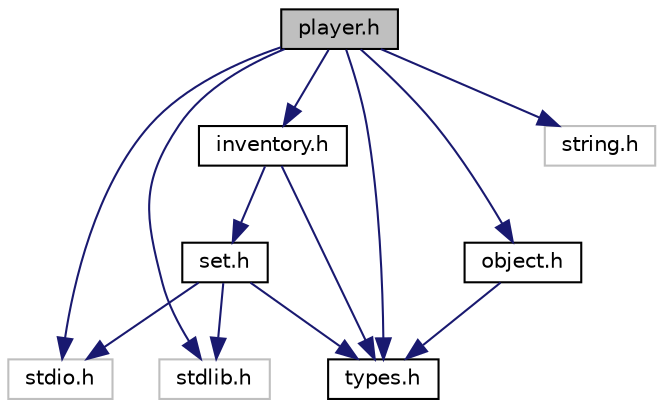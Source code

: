 digraph "player.h"
{
  edge [fontname="Helvetica",fontsize="10",labelfontname="Helvetica",labelfontsize="10"];
  node [fontname="Helvetica",fontsize="10",shape=record];
  Node0 [label="player.h",height=0.2,width=0.4,color="black", fillcolor="grey75", style="filled", fontcolor="black"];
  Node0 -> Node1 [color="midnightblue",fontsize="10",style="solid"];
  Node1 [label="stdio.h",height=0.2,width=0.4,color="grey75", fillcolor="white", style="filled"];
  Node0 -> Node2 [color="midnightblue",fontsize="10",style="solid"];
  Node2 [label="stdlib.h",height=0.2,width=0.4,color="grey75", fillcolor="white", style="filled"];
  Node0 -> Node3 [color="midnightblue",fontsize="10",style="solid"];
  Node3 [label="string.h",height=0.2,width=0.4,color="grey75", fillcolor="white", style="filled"];
  Node0 -> Node4 [color="midnightblue",fontsize="10",style="solid"];
  Node4 [label="types.h",height=0.2,width=0.4,color="black", fillcolor="white", style="filled",URL="$types_8h.html",tooltip="It defines common types. "];
  Node0 -> Node5 [color="midnightblue",fontsize="10",style="solid"];
  Node5 [label="inventory.h",height=0.2,width=0.4,color="black", fillcolor="white", style="filled",URL="$inventory_8h_source.html"];
  Node5 -> Node4 [color="midnightblue",fontsize="10",style="solid"];
  Node5 -> Node6 [color="midnightblue",fontsize="10",style="solid"];
  Node6 [label="set.h",height=0.2,width=0.4,color="black", fillcolor="white", style="filled",URL="$set_8h_source.html"];
  Node6 -> Node1 [color="midnightblue",fontsize="10",style="solid"];
  Node6 -> Node2 [color="midnightblue",fontsize="10",style="solid"];
  Node6 -> Node4 [color="midnightblue",fontsize="10",style="solid"];
  Node0 -> Node7 [color="midnightblue",fontsize="10",style="solid"];
  Node7 [label="object.h",height=0.2,width=0.4,color="black", fillcolor="white", style="filled",URL="$object_8h_source.html"];
  Node7 -> Node4 [color="midnightblue",fontsize="10",style="solid"];
}
